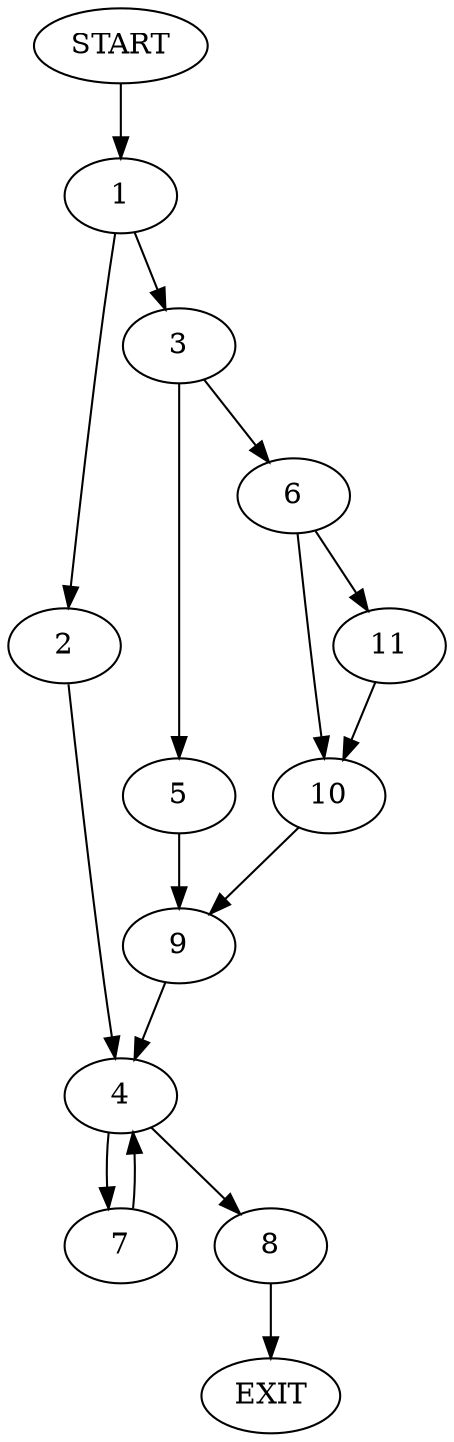digraph {
0 [label="START"]
12 [label="EXIT"]
0 -> 1
1 -> 2
1 -> 3
2 -> 4
3 -> 5
3 -> 6
4 -> 7
4 -> 8
5 -> 9
6 -> 10
6 -> 11
10 -> 9
11 -> 10
9 -> 4
7 -> 4
8 -> 12
}
